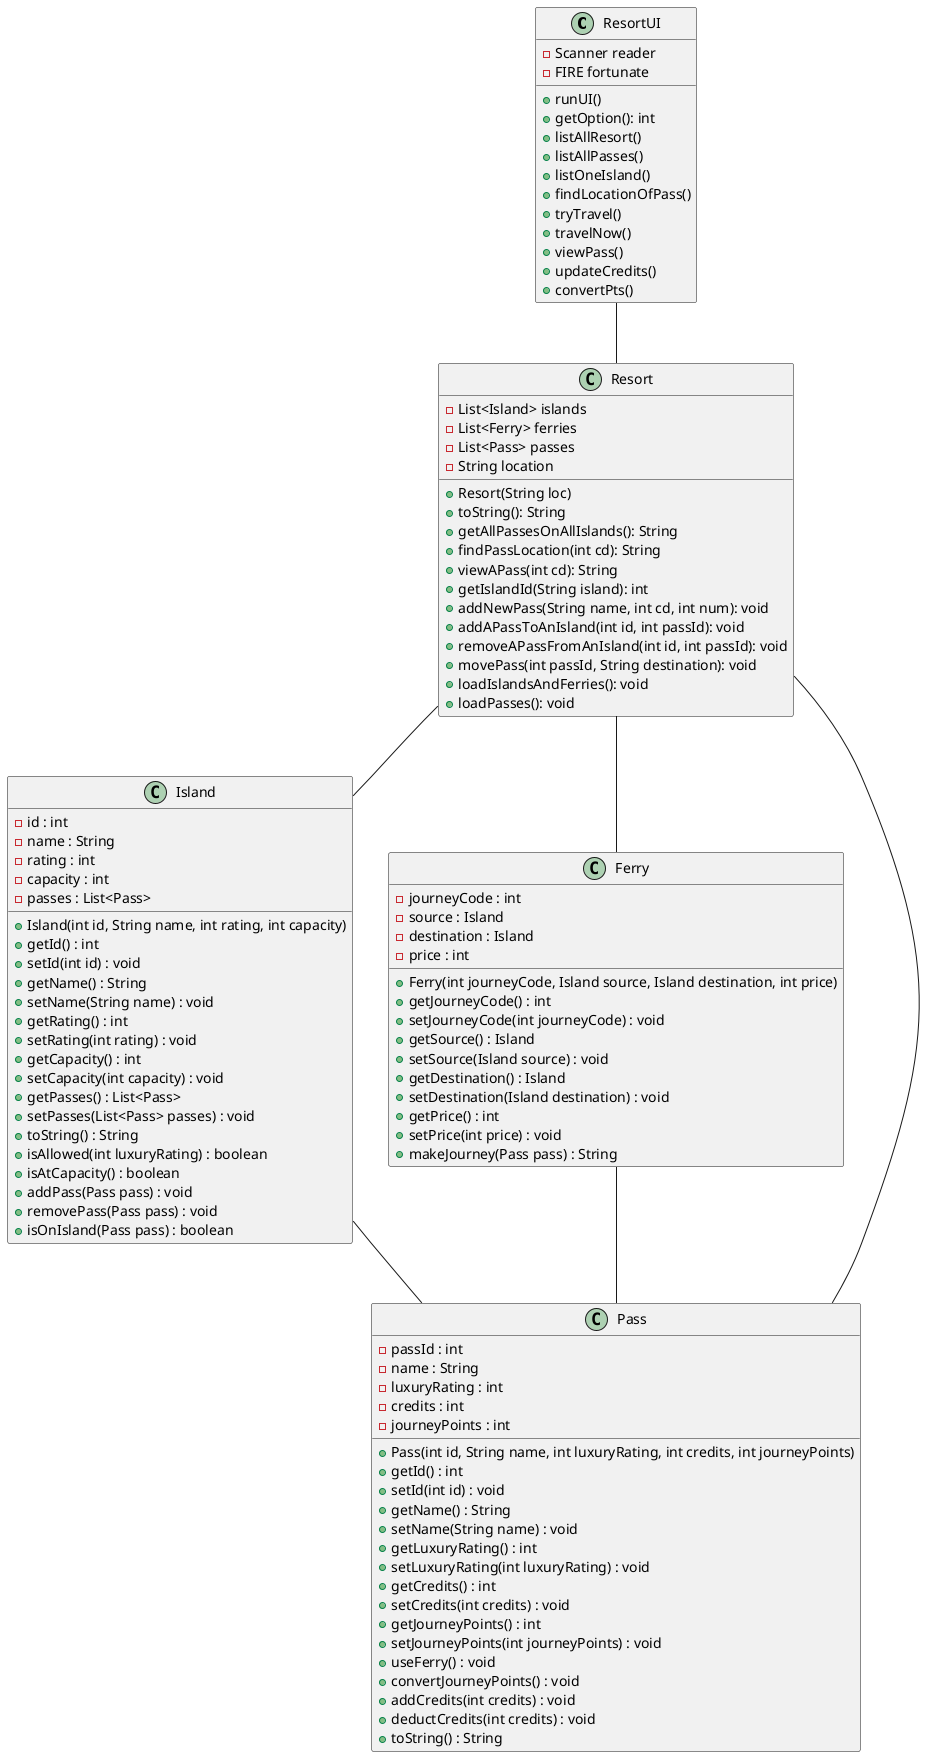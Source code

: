 @startuml Resort


class ResortUI {
-Scanner reader
-FIRE fortunate
+runUI()
+getOption(): int
+listAllResort()
+listAllPasses()
+listOneIsland()
+findLocationOfPass()
+tryTravel()
+travelNow()
+viewPass()
+updateCredits()
+convertPts()
}

class Resort {
-List<Island> islands
-List<Ferry> ferries
-List<Pass> passes
-String location
+Resort(String loc)
+toString(): String
+getAllPassesOnAllIslands(): String
+findPassLocation(int cd): String
+viewAPass(int cd): String
+getIslandId(String island): int
+addNewPass(String name, int cd, int num): void
+addAPassToAnIsland(int id, int passId): void
+removeAPassFromAnIsland(int id, int passId): void
+movePass(int passId, String destination): void
+loadIslandsAndFerries(): void
+loadPasses(): void
}

class Island
{
  -id : int
  -name : String
  -rating : int
  -capacity : int
  -passes : List<Pass>
  +Island(int id, String name, int rating, int capacity)
  +getId() : int
  +setId(int id) : void
  +getName() : String
  +setName(String name) : void
  +getRating() : int
  +setRating(int rating) : void
  +getCapacity() : int
  +setCapacity(int capacity) : void
  +getPasses() : List<Pass>
  +setPasses(List<Pass> passes) : void
  +toString() : String
  +isAllowed(int luxuryRating) : boolean
  +isAtCapacity() : boolean
  +addPass(Pass pass) : void
  +removePass(Pass pass) : void
  +isOnIsland(Pass pass) : boolean
}

class Ferry
{
  -journeyCode : int
  -source : Island
  -destination : Island
  -price : int
  +Ferry(int journeyCode, Island source, Island destination, int price)
  +getJourneyCode() : int
  +setJourneyCode(int journeyCode) : void
  +getSource() : Island
  +setSource(Island source) : void
  +getDestination() : Island
  +setDestination(Island destination) : void
  +getPrice() : int
  +setPrice(int price) : void
  +makeJourney(Pass pass) : String
}

class Pass {
  -passId : int
  -name : String
  -luxuryRating : int
  -credits : int
  -journeyPoints : int
  +Pass(int id, String name, int luxuryRating, int credits, int journeyPoints)
  +getId() : int
  +setId(int id) : void
  +getName() : String
  +setName(String name) : void
  +getLuxuryRating() : int
  +setLuxuryRating(int luxuryRating) : void
  +getCredits() : int
  +setCredits(int credits) : void
  +getJourneyPoints() : int
  +setJourneyPoints(int journeyPoints) : void
  +useFerry() : void
  +convertJourneyPoints() : void
  +addCredits(int credits) : void
  +deductCredits(int credits) : void
  +toString() : String
}

ResortUI -down- Resort
Resort -down- Island
Resort -down- Pass
Resort -down- Ferry
Island -down- Pass
Ferry -down- Pass

@enduml